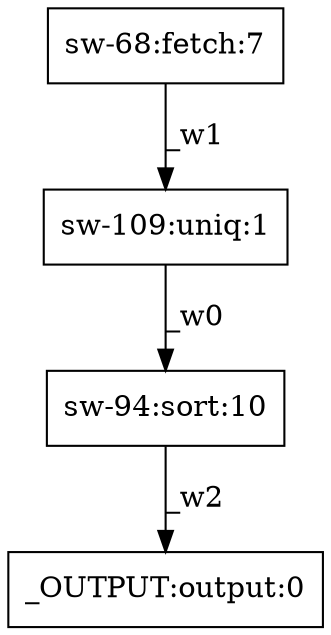 digraph test1 { node [shape=box] "_OUTPUT" [label="_OUTPUT:output:0"];"sw-94" [label="sw-94:sort:10"];"sw-109" [label="sw-109:uniq:1"];"sw-68" [label="sw-68:fetch:7"];"sw-109" -> "sw-94" [label="_w0"];"sw-68" -> "sw-109" [label="_w1"];"sw-94" -> "_OUTPUT" [label="_w2"];}